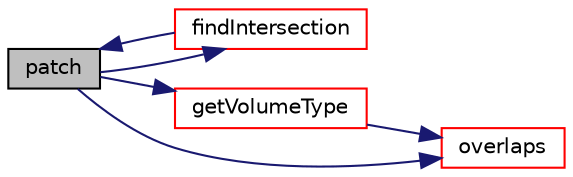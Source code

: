 digraph "patch"
{
  bgcolor="transparent";
  edge [fontname="Helvetica",fontsize="10",labelfontname="Helvetica",labelfontsize="10"];
  node [fontname="Helvetica",fontsize="10",shape=record];
  rankdir="LR";
  Node1 [label="patch",height=0.2,width=0.4,color="black", fillcolor="grey75", style="filled", fontcolor="black"];
  Node1 -> Node2 [color="midnightblue",fontsize="10",style="solid",fontname="Helvetica"];
  Node2 [label="findIntersection",height=0.2,width=0.4,color="red",URL="$a02751.html#a3cafe824b5c7e74114578586cbbf421e",tooltip="Helper: find intersection of line with shapes. "];
  Node2 -> Node1 [color="midnightblue",fontsize="10",style="solid",fontname="Helvetica"];
  Node1 -> Node3 [color="midnightblue",fontsize="10",style="solid",fontname="Helvetica"];
  Node3 [label="getVolumeType",height=0.2,width=0.4,color="red",URL="$a02751.html#a2c2ac0b25a5f619c6c6753c4b705c5b3",tooltip="Get type (inside,outside,mixed,unknown) of point w.r.t. surface. "];
  Node3 -> Node4 [color="midnightblue",fontsize="10",style="solid",fontname="Helvetica"];
  Node4 [label="overlaps",height=0.2,width=0.4,color="red",URL="$a02751.html#aea49f8ea149b750ff5d58a0a194a6526",tooltip="Does shape at index overlap bb. "];
  Node1 -> Node4 [color="midnightblue",fontsize="10",style="solid",fontname="Helvetica"];
}
